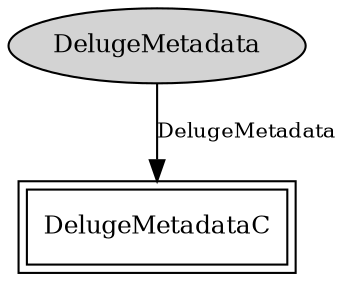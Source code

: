 digraph "tos.lib.net.Deluge.DelugeMetadataClientC" {
  n0x2ace83d37bb8 [shape=ellipse, style=filled, label="DelugeMetadata", fontsize=12];
  "DelugeMetadataC" [fontsize=12, shape=box,peripheries=2, URL="../chtml/tos.lib.net.Deluge.DelugeMetadataC.html"];
  "n0x2ace83d37bb8" -> "DelugeMetadataC" [label="DelugeMetadata", URL="../ihtml/tos.lib.net.Deluge.DelugeMetadata.html", fontsize=10];
}
